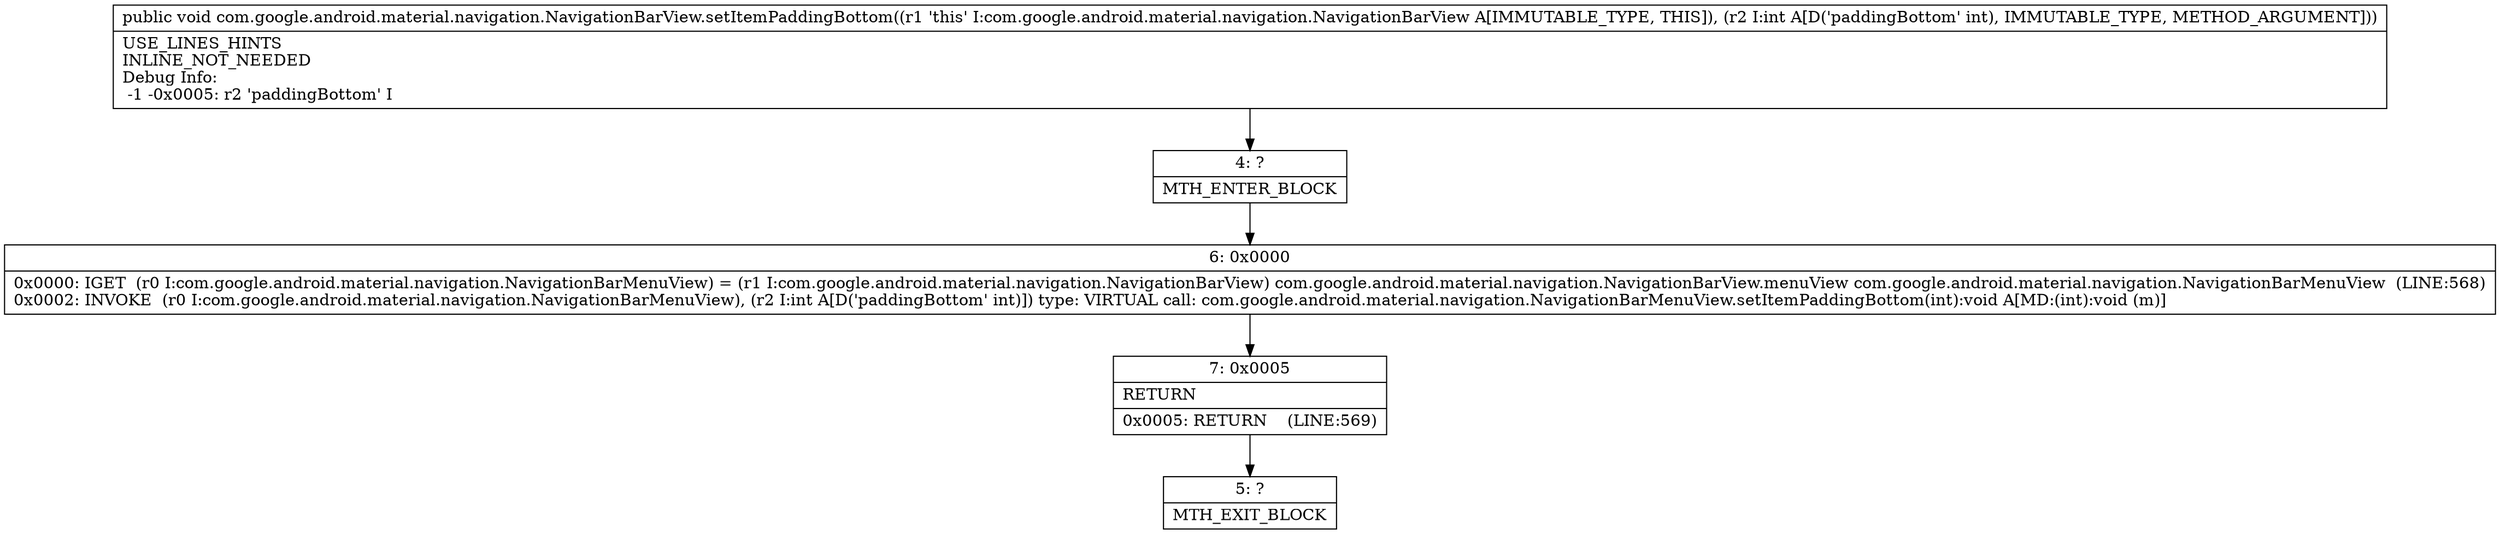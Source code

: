 digraph "CFG forcom.google.android.material.navigation.NavigationBarView.setItemPaddingBottom(I)V" {
Node_4 [shape=record,label="{4\:\ ?|MTH_ENTER_BLOCK\l}"];
Node_6 [shape=record,label="{6\:\ 0x0000|0x0000: IGET  (r0 I:com.google.android.material.navigation.NavigationBarMenuView) = (r1 I:com.google.android.material.navigation.NavigationBarView) com.google.android.material.navigation.NavigationBarView.menuView com.google.android.material.navigation.NavigationBarMenuView  (LINE:568)\l0x0002: INVOKE  (r0 I:com.google.android.material.navigation.NavigationBarMenuView), (r2 I:int A[D('paddingBottom' int)]) type: VIRTUAL call: com.google.android.material.navigation.NavigationBarMenuView.setItemPaddingBottom(int):void A[MD:(int):void (m)]\l}"];
Node_7 [shape=record,label="{7\:\ 0x0005|RETURN\l|0x0005: RETURN    (LINE:569)\l}"];
Node_5 [shape=record,label="{5\:\ ?|MTH_EXIT_BLOCK\l}"];
MethodNode[shape=record,label="{public void com.google.android.material.navigation.NavigationBarView.setItemPaddingBottom((r1 'this' I:com.google.android.material.navigation.NavigationBarView A[IMMUTABLE_TYPE, THIS]), (r2 I:int A[D('paddingBottom' int), IMMUTABLE_TYPE, METHOD_ARGUMENT]))  | USE_LINES_HINTS\lINLINE_NOT_NEEDED\lDebug Info:\l  \-1 \-0x0005: r2 'paddingBottom' I\l}"];
MethodNode -> Node_4;Node_4 -> Node_6;
Node_6 -> Node_7;
Node_7 -> Node_5;
}

